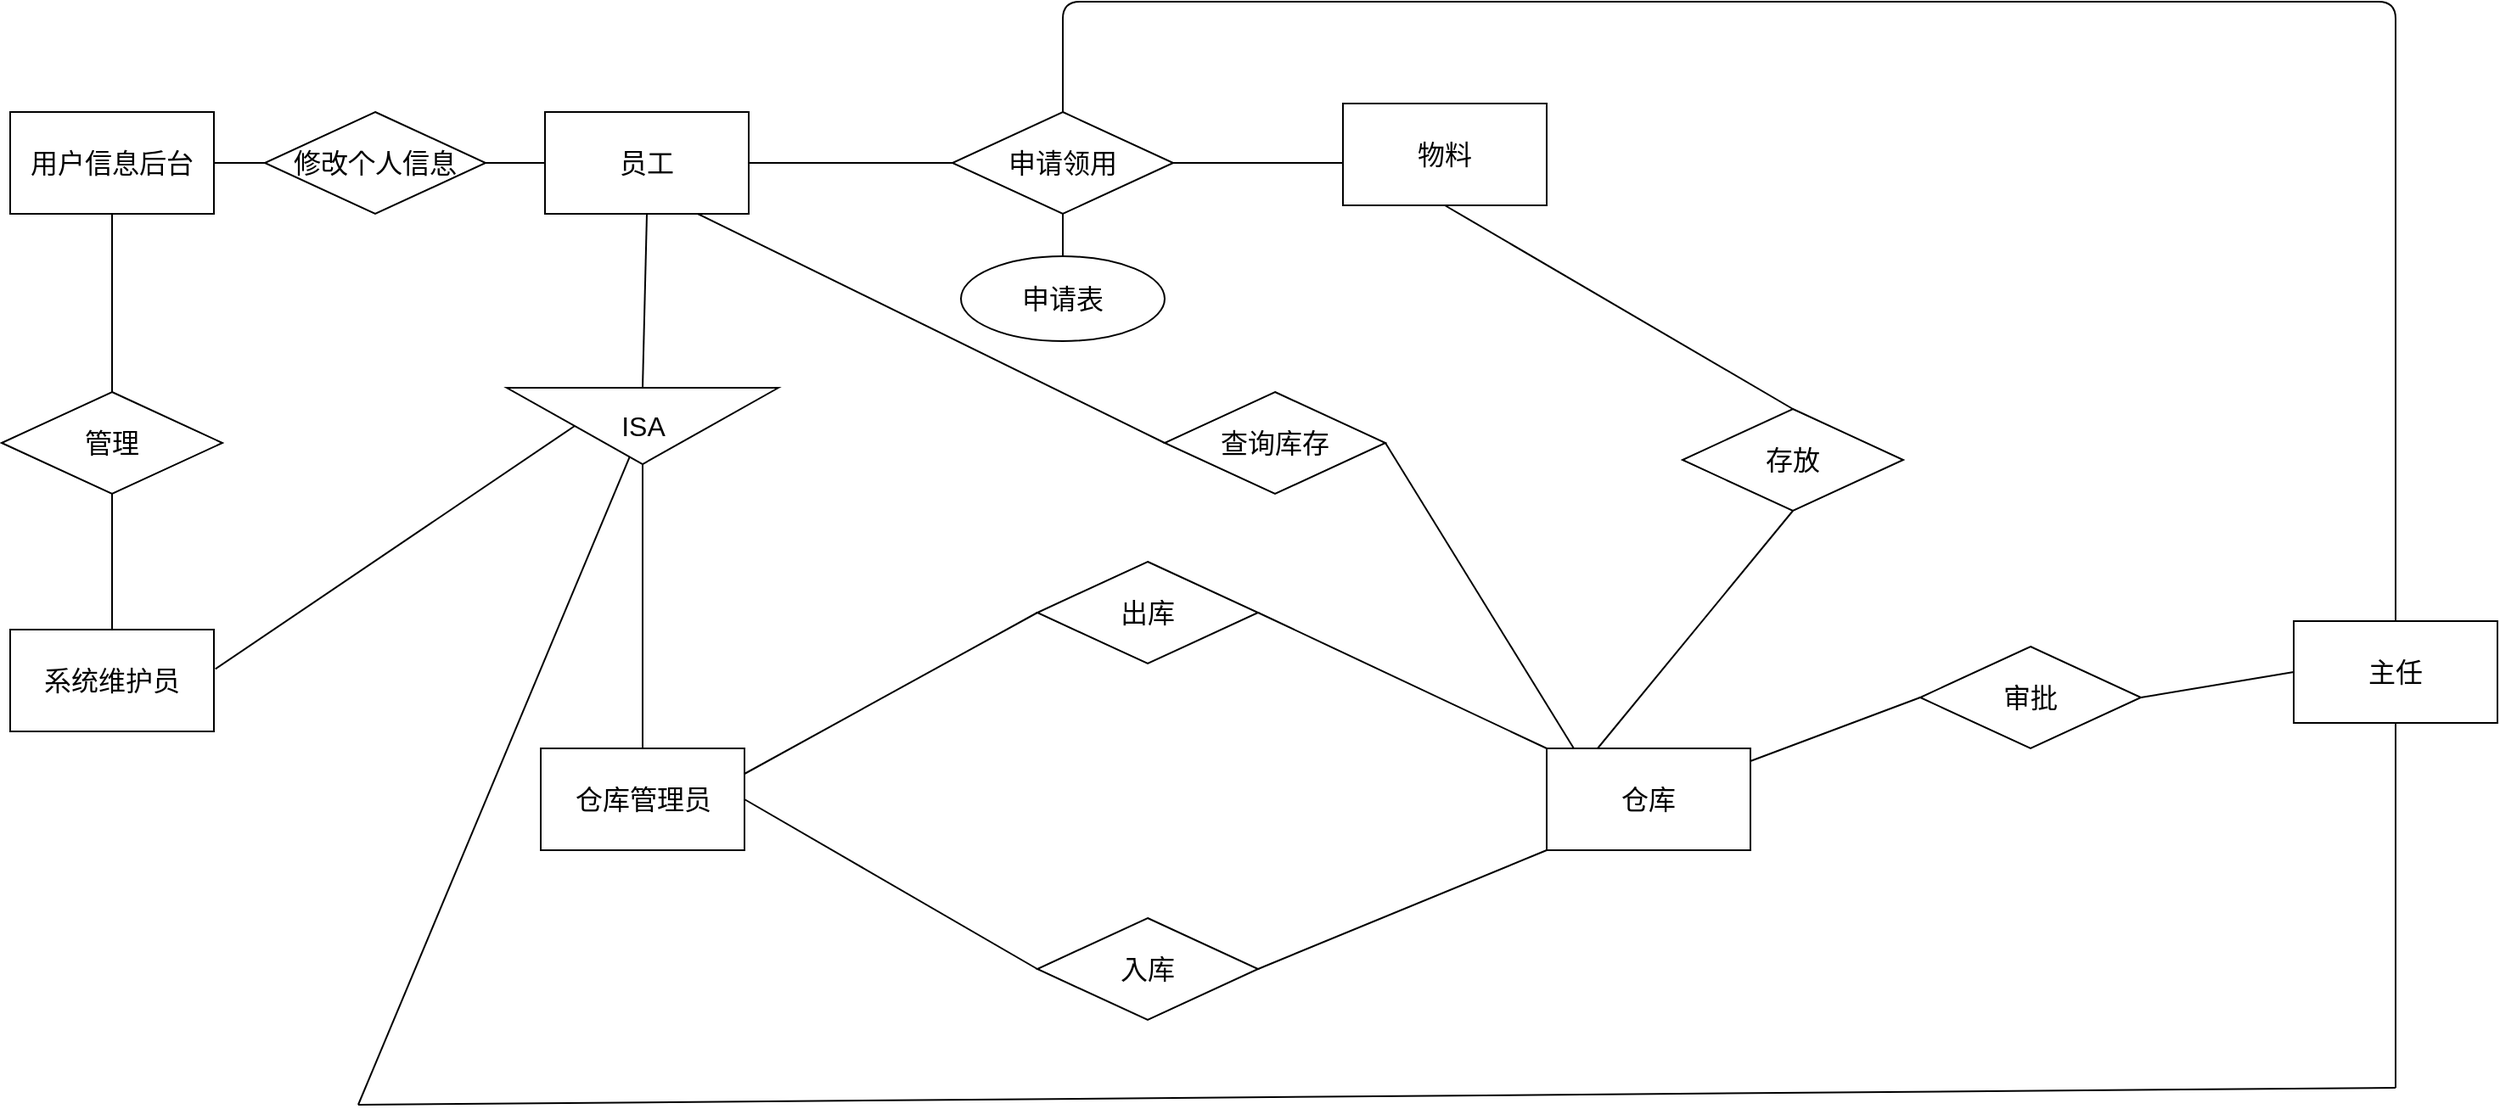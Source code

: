 <mxfile version="14.4.8" type="github">
  <diagram id="GLQvKcuqE60-girFdkLH" name="Page-1">
    <mxGraphModel dx="4975" dy="885" grid="1" gridSize="10" guides="1" tooltips="1" connect="1" arrows="1" fold="1" page="1" pageScale="1" pageWidth="3300" pageHeight="4681" math="0" shadow="0">
      <root>
        <mxCell id="0" />
        <mxCell id="1" parent="0" />
        <mxCell id="feDRFu9cgSjA2nXWNxax-1" value="物料" style="rounded=0;whiteSpace=wrap;html=1;fontSize=16;fontStyle=0" vertex="1" parent="1">
          <mxGeometry x="-20" y="310" width="120" height="60" as="geometry" />
        </mxCell>
        <mxCell id="feDRFu9cgSjA2nXWNxax-12" value="员工" style="rounded=0;whiteSpace=wrap;html=1;fontSize=16;fontStyle=0" vertex="1" parent="1">
          <mxGeometry x="-490" y="315" width="120" height="60" as="geometry" />
        </mxCell>
        <mxCell id="feDRFu9cgSjA2nXWNxax-13" value="申请领用" style="rhombus;whiteSpace=wrap;html=1;fontSize=16;fontStyle=0" vertex="1" parent="1">
          <mxGeometry x="-250" y="315" width="130" height="60" as="geometry" />
        </mxCell>
        <mxCell id="feDRFu9cgSjA2nXWNxax-14" value="" style="endArrow=none;html=1;entryX=0;entryY=0.5;entryDx=0;entryDy=0;fontSize=16;fontStyle=0" edge="1" target="feDRFu9cgSjA2nXWNxax-13" parent="1">
          <mxGeometry width="50" height="50" relative="1" as="geometry">
            <mxPoint x="-370" y="345" as="sourcePoint" />
            <mxPoint x="-310" y="375" as="targetPoint" />
          </mxGeometry>
        </mxCell>
        <mxCell id="feDRFu9cgSjA2nXWNxax-24" value="" style="endArrow=none;html=1;exitX=1;exitY=0.5;exitDx=0;exitDy=0;fontSize=16;fontStyle=0" edge="1" source="feDRFu9cgSjA2nXWNxax-13" parent="1">
          <mxGeometry width="50" height="50" relative="1" as="geometry">
            <mxPoint x="-140" y="345" as="sourcePoint" />
            <mxPoint x="-20" y="345" as="targetPoint" />
          </mxGeometry>
        </mxCell>
        <mxCell id="feDRFu9cgSjA2nXWNxax-25" value="仓库" style="rounded=0;whiteSpace=wrap;html=1;fontSize=16;fontStyle=0" vertex="1" parent="1">
          <mxGeometry x="100" y="690" width="120" height="60" as="geometry" />
        </mxCell>
        <mxCell id="feDRFu9cgSjA2nXWNxax-26" value="入库" style="rhombus;whiteSpace=wrap;html=1;fontSize=16;fontStyle=0" vertex="1" parent="1">
          <mxGeometry x="-200" y="790" width="130" height="60" as="geometry" />
        </mxCell>
        <mxCell id="feDRFu9cgSjA2nXWNxax-27" value="出库" style="rhombus;whiteSpace=wrap;html=1;fontSize=16;fontStyle=0" vertex="1" parent="1">
          <mxGeometry x="-200" y="580" width="130" height="60" as="geometry" />
        </mxCell>
        <mxCell id="feDRFu9cgSjA2nXWNxax-40" value="" style="endArrow=none;html=1;entryX=0;entryY=1;entryDx=0;entryDy=0;exitX=1;exitY=0.5;exitDx=0;exitDy=0;fontSize=16;fontStyle=0" edge="1" source="feDRFu9cgSjA2nXWNxax-26" target="feDRFu9cgSjA2nXWNxax-25" parent="1">
          <mxGeometry width="50" height="50" relative="1" as="geometry">
            <mxPoint x="250" y="910" as="sourcePoint" />
            <mxPoint x="300" y="860" as="targetPoint" />
          </mxGeometry>
        </mxCell>
        <mxCell id="feDRFu9cgSjA2nXWNxax-41" value="" style="endArrow=none;html=1;entryX=0;entryY=0;entryDx=0;entryDy=0;exitX=1;exitY=0.5;exitDx=0;exitDy=0;fontSize=16;fontStyle=0" edge="1" source="feDRFu9cgSjA2nXWNxax-27" target="feDRFu9cgSjA2nXWNxax-25" parent="1">
          <mxGeometry width="50" height="50" relative="1" as="geometry">
            <mxPoint x="240" y="820" as="sourcePoint" />
            <mxPoint x="290" y="770" as="targetPoint" />
          </mxGeometry>
        </mxCell>
        <mxCell id="feDRFu9cgSjA2nXWNxax-58" value="仓库管理员" style="rounded=0;whiteSpace=wrap;html=1;fontSize=16;fontStyle=0" vertex="1" parent="1">
          <mxGeometry x="-492.5" y="690" width="120" height="60" as="geometry" />
        </mxCell>
        <mxCell id="feDRFu9cgSjA2nXWNxax-59" value="" style="endArrow=none;html=1;entryX=0;entryY=0.5;entryDx=0;entryDy=0;exitX=1;exitY=0.5;exitDx=0;exitDy=0;fontSize=16;fontStyle=0" edge="1" source="feDRFu9cgSjA2nXWNxax-58" target="feDRFu9cgSjA2nXWNxax-26" parent="1">
          <mxGeometry width="50" height="50" relative="1" as="geometry">
            <mxPoint x="-450" y="930" as="sourcePoint" />
            <mxPoint x="-400" y="880" as="targetPoint" />
          </mxGeometry>
        </mxCell>
        <mxCell id="feDRFu9cgSjA2nXWNxax-60" value="" style="endArrow=none;html=1;entryX=0;entryY=0.5;entryDx=0;entryDy=0;exitX=1;exitY=0.25;exitDx=0;exitDy=0;fontSize=16;fontStyle=0" edge="1" source="feDRFu9cgSjA2nXWNxax-58" target="feDRFu9cgSjA2nXWNxax-27" parent="1">
          <mxGeometry width="50" height="50" relative="1" as="geometry">
            <mxPoint x="-370" y="770" as="sourcePoint" />
            <mxPoint x="-320" y="720" as="targetPoint" />
          </mxGeometry>
        </mxCell>
        <mxCell id="feDRFu9cgSjA2nXWNxax-61" value="申请表" style="ellipse;whiteSpace=wrap;html=1;fontSize=16;fontStyle=0" vertex="1" parent="1">
          <mxGeometry x="-245" y="400" width="120" height="50" as="geometry" />
        </mxCell>
        <mxCell id="feDRFu9cgSjA2nXWNxax-62" value="" style="endArrow=none;html=1;entryX=0.5;entryY=1;entryDx=0;entryDy=0;exitX=0.5;exitY=0;exitDx=0;exitDy=0;fontSize=16;fontStyle=0" edge="1" source="feDRFu9cgSjA2nXWNxax-61" target="feDRFu9cgSjA2nXWNxax-13" parent="1">
          <mxGeometry width="50" height="50" relative="1" as="geometry">
            <mxPoint x="-550" y="520" as="sourcePoint" />
            <mxPoint x="-500" y="470" as="targetPoint" />
          </mxGeometry>
        </mxCell>
        <mxCell id="feDRFu9cgSjA2nXWNxax-75" value="主任" style="rounded=0;whiteSpace=wrap;html=1;fontSize=16;fontStyle=0" vertex="1" parent="1">
          <mxGeometry x="540" y="615" width="120" height="60" as="geometry" />
        </mxCell>
        <mxCell id="feDRFu9cgSjA2nXWNxax-76" value="存放" style="rhombus;whiteSpace=wrap;html=1;fontSize=16;fontStyle=0" vertex="1" parent="1">
          <mxGeometry x="180" y="490" width="130" height="60" as="geometry" />
        </mxCell>
        <mxCell id="feDRFu9cgSjA2nXWNxax-77" value="" style="endArrow=none;html=1;entryX=0.5;entryY=1;entryDx=0;entryDy=0;exitX=0.5;exitY=0;exitDx=0;exitDy=0;fontSize=16;fontStyle=0" edge="1" source="feDRFu9cgSjA2nXWNxax-76" target="feDRFu9cgSjA2nXWNxax-1" parent="1">
          <mxGeometry width="50" height="50" relative="1" as="geometry">
            <mxPoint x="60" y="490" as="sourcePoint" />
            <mxPoint x="110" y="440" as="targetPoint" />
          </mxGeometry>
        </mxCell>
        <mxCell id="feDRFu9cgSjA2nXWNxax-78" value="" style="endArrow=none;html=1;entryX=0.5;entryY=1;entryDx=0;entryDy=0;exitX=0.25;exitY=0;exitDx=0;exitDy=0;fontSize=16;fontStyle=0" edge="1" source="feDRFu9cgSjA2nXWNxax-25" target="feDRFu9cgSjA2nXWNxax-76" parent="1">
          <mxGeometry width="50" height="50" relative="1" as="geometry">
            <mxPoint x="280" y="660" as="sourcePoint" />
            <mxPoint x="330" y="610" as="targetPoint" />
          </mxGeometry>
        </mxCell>
        <mxCell id="feDRFu9cgSjA2nXWNxax-79" value="系统维护员" style="rounded=0;whiteSpace=wrap;html=1;fontSize=16;fontStyle=0" vertex="1" parent="1">
          <mxGeometry x="-805" y="620" width="120" height="60" as="geometry" />
        </mxCell>
        <mxCell id="feDRFu9cgSjA2nXWNxax-80" value="ISA" style="triangle;whiteSpace=wrap;html=1;rotation=90;horizontal=0;fontSize=16;fontStyle=0" vertex="1" parent="1">
          <mxGeometry x="-455" y="420" width="45" height="160" as="geometry" />
        </mxCell>
        <mxCell id="feDRFu9cgSjA2nXWNxax-81" value="" style="endArrow=none;html=1;entryX=0.5;entryY=1;entryDx=0;entryDy=0;fontSize=16;fontStyle=0;exitX=1.007;exitY=0.387;exitDx=0;exitDy=0;exitPerimeter=0;" edge="1" source="feDRFu9cgSjA2nXWNxax-79" target="feDRFu9cgSjA2nXWNxax-80" parent="1">
          <mxGeometry width="50" height="50" relative="1" as="geometry">
            <mxPoint x="-810" y="620" as="sourcePoint" />
            <mxPoint x="-730" y="710" as="targetPoint" />
          </mxGeometry>
        </mxCell>
        <mxCell id="feDRFu9cgSjA2nXWNxax-82" value="" style="endArrow=none;html=1;entryX=1;entryY=0.5;entryDx=0;entryDy=0;exitX=0.5;exitY=0;exitDx=0;exitDy=0;fontSize=16;fontStyle=0" edge="1" source="feDRFu9cgSjA2nXWNxax-58" target="feDRFu9cgSjA2nXWNxax-80" parent="1">
          <mxGeometry width="50" height="50" relative="1" as="geometry">
            <mxPoint x="-540" y="710" as="sourcePoint" />
            <mxPoint x="-490" y="660" as="targetPoint" />
          </mxGeometry>
        </mxCell>
        <mxCell id="feDRFu9cgSjA2nXWNxax-83" value="" style="endArrow=none;html=1;exitX=0;exitY=0.5;exitDx=0;exitDy=0;fontSize=16;fontStyle=0;entryX=0.5;entryY=1;entryDx=0;entryDy=0;" edge="1" source="feDRFu9cgSjA2nXWNxax-80" target="feDRFu9cgSjA2nXWNxax-12" parent="1">
          <mxGeometry width="50" height="50" relative="1" as="geometry">
            <mxPoint x="-430" y="510" as="sourcePoint" />
            <mxPoint x="-440" y="375" as="targetPoint" />
          </mxGeometry>
        </mxCell>
        <mxCell id="feDRFu9cgSjA2nXWNxax-84" value="" style="endArrow=none;html=1;fontSize=16;fontStyle=0" edge="1" target="feDRFu9cgSjA2nXWNxax-80" parent="1">
          <mxGeometry width="50" height="50" relative="1" as="geometry">
            <mxPoint x="-600" y="900" as="sourcePoint" />
            <mxPoint x="-502" y="550" as="targetPoint" />
            <Array as="points" />
          </mxGeometry>
        </mxCell>
        <mxCell id="feDRFu9cgSjA2nXWNxax-85" value="" style="endArrow=none;html=1;fontSize=16;fontStyle=0" edge="1" parent="1">
          <mxGeometry width="50" height="50" relative="1" as="geometry">
            <mxPoint x="-600" y="900" as="sourcePoint" />
            <mxPoint x="600" y="890" as="targetPoint" />
          </mxGeometry>
        </mxCell>
        <mxCell id="feDRFu9cgSjA2nXWNxax-86" value="" style="endArrow=none;html=1;fontSize=16;fontStyle=0" edge="1" target="feDRFu9cgSjA2nXWNxax-75" parent="1">
          <mxGeometry width="50" height="50" relative="1" as="geometry">
            <mxPoint x="600" y="890" as="sourcePoint" />
            <mxPoint x="820" y="1100" as="targetPoint" />
          </mxGeometry>
        </mxCell>
        <mxCell id="feDRFu9cgSjA2nXWNxax-87" value="查询库存" style="rhombus;whiteSpace=wrap;html=1;fontSize=16;fontStyle=0" vertex="1" parent="1">
          <mxGeometry x="-125" y="480" width="130" height="60" as="geometry" />
        </mxCell>
        <mxCell id="feDRFu9cgSjA2nXWNxax-88" value="" style="endArrow=none;html=1;entryX=0;entryY=0.5;entryDx=0;entryDy=0;exitX=0.75;exitY=1;exitDx=0;exitDy=0;fontSize=16;fontStyle=0" edge="1" source="feDRFu9cgSjA2nXWNxax-12" target="feDRFu9cgSjA2nXWNxax-87" parent="1">
          <mxGeometry width="50" height="50" relative="1" as="geometry">
            <mxPoint x="-280" y="550" as="sourcePoint" />
            <mxPoint x="-230" y="500" as="targetPoint" />
            <Array as="points" />
          </mxGeometry>
        </mxCell>
        <mxCell id="feDRFu9cgSjA2nXWNxax-89" value="" style="endArrow=none;html=1;entryX=0.133;entryY=0;entryDx=0;entryDy=0;entryPerimeter=0;exitX=1;exitY=0.5;exitDx=0;exitDy=0;fontSize=16;fontStyle=0" edge="1" source="feDRFu9cgSjA2nXWNxax-87" target="feDRFu9cgSjA2nXWNxax-25" parent="1">
          <mxGeometry width="50" height="50" relative="1" as="geometry">
            <mxPoint x="50" y="560" as="sourcePoint" />
            <mxPoint x="100" y="510" as="targetPoint" />
          </mxGeometry>
        </mxCell>
        <mxCell id="feDRFu9cgSjA2nXWNxax-92" value="用户信息后台" style="rounded=0;whiteSpace=wrap;html=1;fontSize=16;fontStyle=0" vertex="1" parent="1">
          <mxGeometry x="-805" y="315" width="120" height="60" as="geometry" />
        </mxCell>
        <mxCell id="feDRFu9cgSjA2nXWNxax-95" value="管理" style="rhombus;whiteSpace=wrap;html=1;fontSize=16;fontStyle=0" vertex="1" parent="1">
          <mxGeometry x="-810" y="480" width="130" height="60" as="geometry" />
        </mxCell>
        <mxCell id="feDRFu9cgSjA2nXWNxax-96" value="修改个人信息" style="rhombus;whiteSpace=wrap;html=1;fontSize=16;fontStyle=0" vertex="1" parent="1">
          <mxGeometry x="-655" y="315" width="130" height="60" as="geometry" />
        </mxCell>
        <mxCell id="feDRFu9cgSjA2nXWNxax-97" value="" style="endArrow=none;html=1;entryX=0.5;entryY=1;entryDx=0;entryDy=0;fontSize=16;fontStyle=0" edge="1" source="feDRFu9cgSjA2nXWNxax-79" target="feDRFu9cgSjA2nXWNxax-95" parent="1">
          <mxGeometry width="50" height="50" relative="1" as="geometry">
            <mxPoint x="-935" y="660" as="sourcePoint" />
            <mxPoint x="-885" y="610" as="targetPoint" />
          </mxGeometry>
        </mxCell>
        <mxCell id="feDRFu9cgSjA2nXWNxax-98" value="" style="endArrow=none;html=1;entryX=0.5;entryY=1;entryDx=0;entryDy=0;exitX=0.5;exitY=0;exitDx=0;exitDy=0;fontSize=16;fontStyle=0" edge="1" source="feDRFu9cgSjA2nXWNxax-95" target="feDRFu9cgSjA2nXWNxax-92" parent="1">
          <mxGeometry width="50" height="50" relative="1" as="geometry">
            <mxPoint x="-965" y="520" as="sourcePoint" />
            <mxPoint x="-915" y="470" as="targetPoint" />
          </mxGeometry>
        </mxCell>
        <mxCell id="feDRFu9cgSjA2nXWNxax-99" value="" style="endArrow=none;html=1;entryX=0;entryY=0.5;entryDx=0;entryDy=0;exitX=1;exitY=0.5;exitDx=0;exitDy=0;fontSize=16;fontStyle=0" edge="1" source="feDRFu9cgSjA2nXWNxax-92" target="feDRFu9cgSjA2nXWNxax-96" parent="1">
          <mxGeometry width="50" height="50" relative="1" as="geometry">
            <mxPoint x="-855" y="470" as="sourcePoint" />
            <mxPoint x="-805" y="420" as="targetPoint" />
          </mxGeometry>
        </mxCell>
        <mxCell id="feDRFu9cgSjA2nXWNxax-100" value="" style="endArrow=none;html=1;entryX=0;entryY=0.5;entryDx=0;entryDy=0;exitX=1;exitY=0.5;exitDx=0;exitDy=0;fontSize=16;fontStyle=0" edge="1" source="feDRFu9cgSjA2nXWNxax-96" target="feDRFu9cgSjA2nXWNxax-12" parent="1">
          <mxGeometry width="50" height="50" relative="1" as="geometry">
            <mxPoint x="-660" y="410" as="sourcePoint" />
            <mxPoint x="-610" y="360" as="targetPoint" />
          </mxGeometry>
        </mxCell>
        <mxCell id="feDRFu9cgSjA2nXWNxax-101" value="" style="endArrow=none;html=1;exitX=0.5;exitY=0;exitDx=0;exitDy=0;entryX=0.5;entryY=0;entryDx=0;entryDy=0;fontSize=16;fontStyle=0" edge="1" source="feDRFu9cgSjA2nXWNxax-13" target="feDRFu9cgSjA2nXWNxax-75" parent="1">
          <mxGeometry width="50" height="50" relative="1" as="geometry">
            <mxPoint x="-200" y="220" as="sourcePoint" />
            <mxPoint x="670" y="190" as="targetPoint" />
            <Array as="points">
              <mxPoint x="-185" y="250" />
              <mxPoint x="600" y="250" />
            </Array>
          </mxGeometry>
        </mxCell>
        <mxCell id="feDRFu9cgSjA2nXWNxax-102" value="审批" style="rhombus;whiteSpace=wrap;html=1;fontSize=16;fontStyle=0" vertex="1" parent="1">
          <mxGeometry x="320" y="630" width="130" height="60" as="geometry" />
        </mxCell>
        <mxCell id="feDRFu9cgSjA2nXWNxax-103" value="" style="endArrow=none;html=1;entryX=0;entryY=0.5;entryDx=0;entryDy=0;exitX=1;exitY=0.5;exitDx=0;exitDy=0;fontSize=16;fontStyle=0" edge="1" source="feDRFu9cgSjA2nXWNxax-102" target="feDRFu9cgSjA2nXWNxax-75" parent="1">
          <mxGeometry width="50" height="50" relative="1" as="geometry">
            <mxPoint x="460" y="555" as="sourcePoint" />
            <mxPoint x="510" y="505" as="targetPoint" />
          </mxGeometry>
        </mxCell>
        <mxCell id="feDRFu9cgSjA2nXWNxax-104" value="" style="endArrow=none;html=1;entryX=0;entryY=0.5;entryDx=0;entryDy=0;fontSize=16;fontStyle=0" edge="1" source="feDRFu9cgSjA2nXWNxax-25" target="feDRFu9cgSjA2nXWNxax-102" parent="1">
          <mxGeometry width="50" height="50" relative="1" as="geometry">
            <mxPoint x="340" y="580" as="sourcePoint" />
            <mxPoint x="390" y="530" as="targetPoint" />
          </mxGeometry>
        </mxCell>
      </root>
    </mxGraphModel>
  </diagram>
</mxfile>
